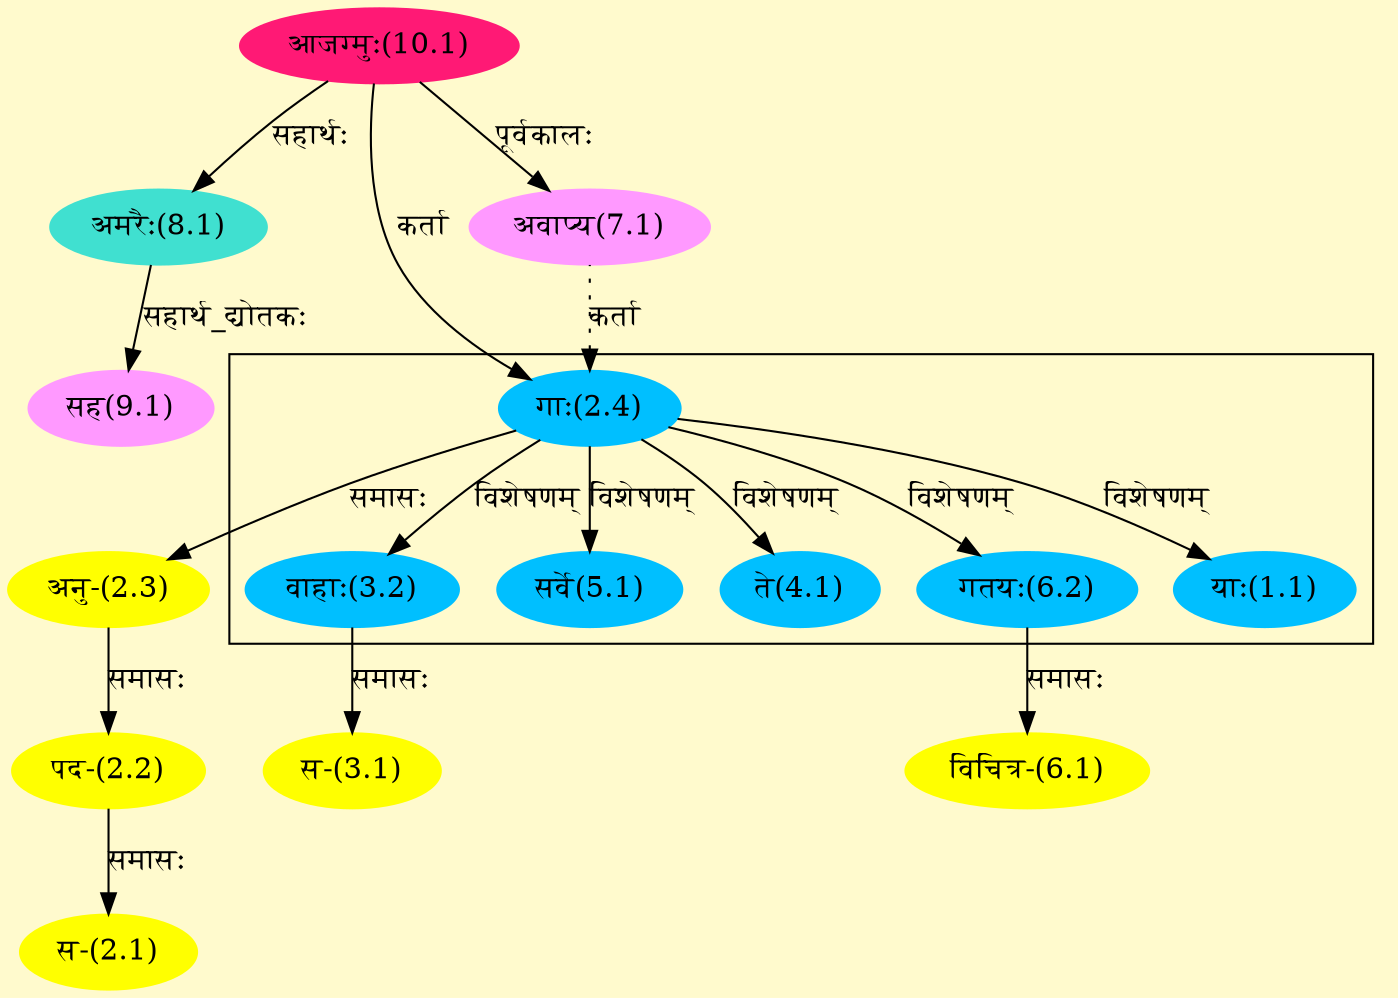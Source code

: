 digraph G{
rankdir=BT;
 compound=true;
 bgcolor="lemonchiffon1";

subgraph cluster_1{
Node1_1 [style=filled, color="#00BFFF" label = "याः(1.1)"]
Node2_4 [style=filled, color="#00BFFF" label = "गाः(2.4)"]
Node3_2 [style=filled, color="#00BFFF" label = "वाहाः(3.2)"]
Node4_1 [style=filled, color="#00BFFF" label = "ते(4.1)"]
Node5_1 [style=filled, color="#00BFFF" label = "सर्वे(5.1)"]
Node6_2 [style=filled, color="#00BFFF" label = "गतयः(6.2)"]

}
Node2_1 [style=filled, color="#FFFF00" label = "स-(2.1)"]
Node2_2 [style=filled, color="#FFFF00" label = "पद-(2.2)"]
Node2_3 [style=filled, color="#FFFF00" label = "अनु-(2.3)"]
Node2_4 [style=filled, color="#00BFFF" label = "गाः(2.4)"]
Node10_1 [style=filled, color="#FF1975" label = "आजग्मुः(10.1)"]
Node7_1 [style=filled, color="#FF99FF" label = "अवाप्य(7.1)"]
Node3_1 [style=filled, color="#FFFF00" label = "स-(3.1)"]
Node3_2 [style=filled, color="#00BFFF" label = "वाहाः(3.2)"]
Node6_1 [style=filled, color="#FFFF00" label = "विचित्र-(6.1)"]
Node6_2 [style=filled, color="#00BFFF" label = "गतयः(6.2)"]
Node8_1 [style=filled, color="#40E0D0" label = "अमरैः(8.1)"]
Node9_1 [style=filled, color="#FF99FF" label = "सह(9.1)"]
/* Start of Relations section */

Node1_1 -> Node2_4 [  label="विशेषणम्"  dir="back" ]
Node2_1 -> Node2_2 [  label="समासः"  dir="back" ]
Node2_2 -> Node2_3 [  label="समासः"  dir="back" ]
Node2_3 -> Node2_4 [  label="समासः"  dir="back" ]
Node2_4 -> Node10_1 [  label="कर्ता"  dir="back" ]
Node2_4 -> Node7_1 [ style=dotted label="कर्ता"  dir="back" ]
Node3_1 -> Node3_2 [  label="समासः"  dir="back" ]
Node3_2 -> Node2_4 [  label="विशेषणम्"  dir="back" ]
Node4_1 -> Node2_4 [  label="विशेषणम्"  dir="back" ]
Node5_1 -> Node2_4 [  label="विशेषणम्"  dir="back" ]
Node6_1 -> Node6_2 [  label="समासः"  dir="back" ]
Node6_2 -> Node2_4 [  label="विशेषणम्"  dir="back" ]
Node7_1 -> Node10_1 [  label="पूर्वकालः"  dir="back" ]
Node8_1 -> Node10_1 [  label="सहार्थः"  dir="back" ]
Node9_1 -> Node8_1 [  label="सहार्थ_द्योतकः"  dir="back" ]
}

